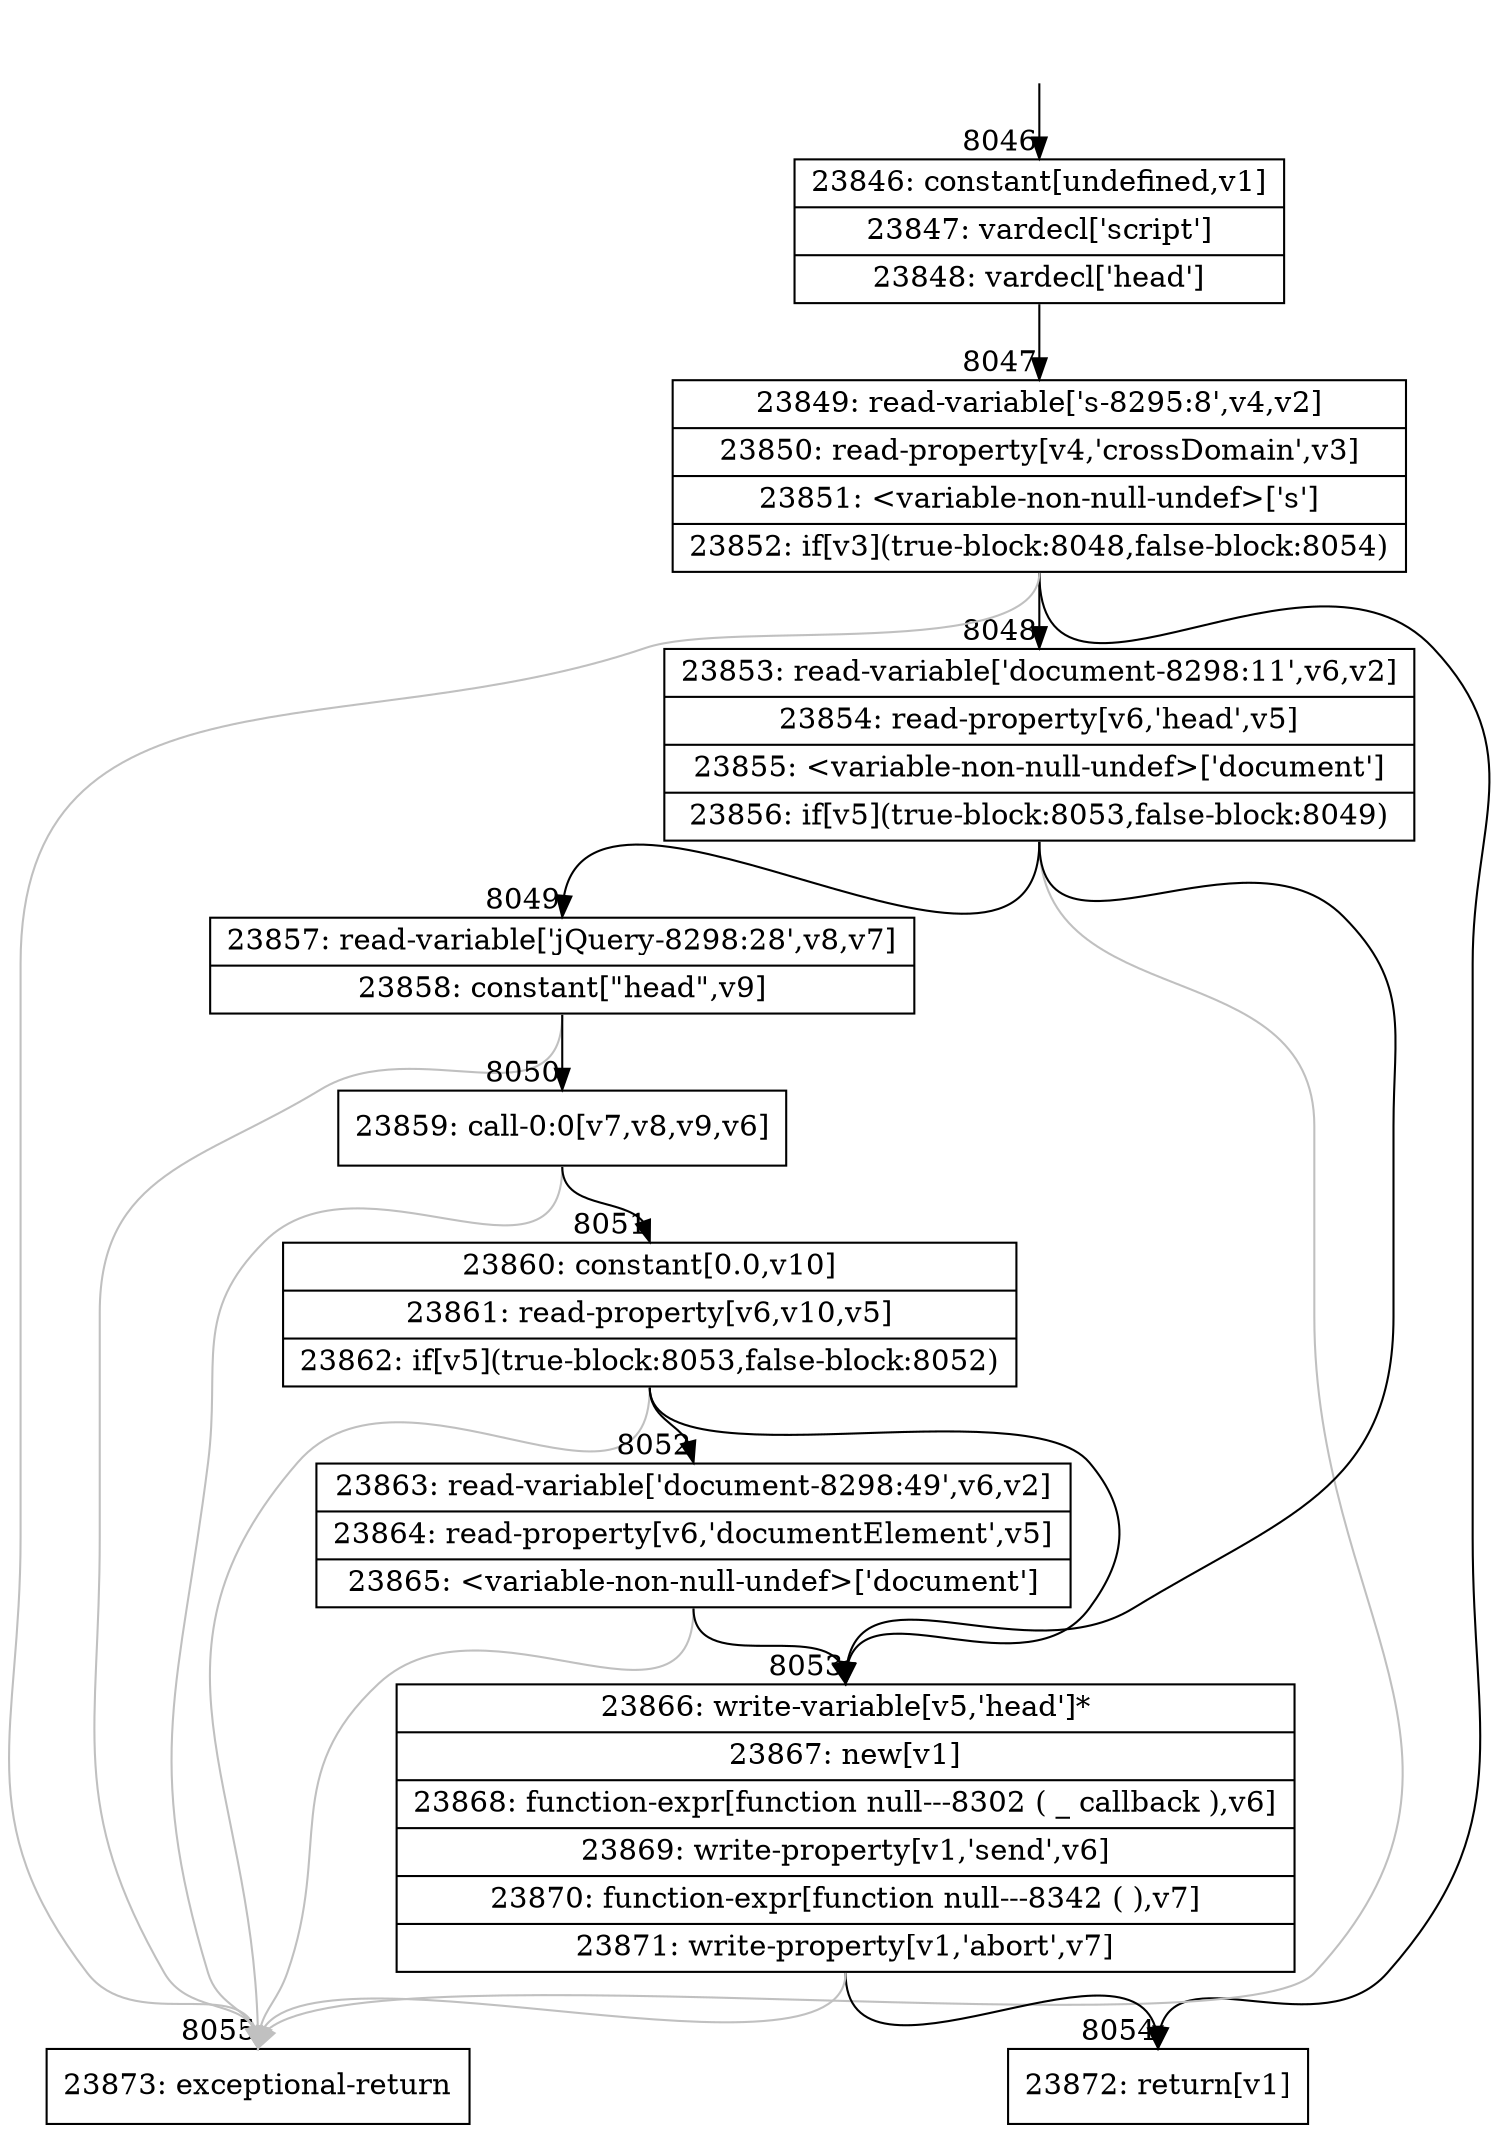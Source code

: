 digraph {
rankdir="TD"
BB_entry496[shape=none,label=""];
BB_entry496 -> BB8046 [tailport=s, headport=n, headlabel="    8046"]
BB8046 [shape=record label="{23846: constant[undefined,v1]|23847: vardecl['script']|23848: vardecl['head']}" ] 
BB8046 -> BB8047 [tailport=s, headport=n, headlabel="      8047"]
BB8047 [shape=record label="{23849: read-variable['s-8295:8',v4,v2]|23850: read-property[v4,'crossDomain',v3]|23851: \<variable-non-null-undef\>['s']|23852: if[v3](true-block:8048,false-block:8054)}" ] 
BB8047 -> BB8048 [tailport=s, headport=n, headlabel="      8048"]
BB8047 -> BB8054 [tailport=s, headport=n, headlabel="      8054"]
BB8047 -> BB8055 [tailport=s, headport=n, color=gray, headlabel="      8055"]
BB8048 [shape=record label="{23853: read-variable['document-8298:11',v6,v2]|23854: read-property[v6,'head',v5]|23855: \<variable-non-null-undef\>['document']|23856: if[v5](true-block:8053,false-block:8049)}" ] 
BB8048 -> BB8053 [tailport=s, headport=n, headlabel="      8053"]
BB8048 -> BB8049 [tailport=s, headport=n, headlabel="      8049"]
BB8048 -> BB8055 [tailport=s, headport=n, color=gray]
BB8049 [shape=record label="{23857: read-variable['jQuery-8298:28',v8,v7]|23858: constant[\"head\",v9]}" ] 
BB8049 -> BB8050 [tailport=s, headport=n, headlabel="      8050"]
BB8049 -> BB8055 [tailport=s, headport=n, color=gray]
BB8050 [shape=record label="{23859: call-0:0[v7,v8,v9,v6]}" ] 
BB8050 -> BB8051 [tailport=s, headport=n, headlabel="      8051"]
BB8050 -> BB8055 [tailport=s, headport=n, color=gray]
BB8051 [shape=record label="{23860: constant[0.0,v10]|23861: read-property[v6,v10,v5]|23862: if[v5](true-block:8053,false-block:8052)}" ] 
BB8051 -> BB8053 [tailport=s, headport=n]
BB8051 -> BB8052 [tailport=s, headport=n, headlabel="      8052"]
BB8051 -> BB8055 [tailport=s, headport=n, color=gray]
BB8052 [shape=record label="{23863: read-variable['document-8298:49',v6,v2]|23864: read-property[v6,'documentElement',v5]|23865: \<variable-non-null-undef\>['document']}" ] 
BB8052 -> BB8053 [tailport=s, headport=n]
BB8052 -> BB8055 [tailport=s, headport=n, color=gray]
BB8053 [shape=record label="{23866: write-variable[v5,'head']*|23867: new[v1]|23868: function-expr[function null---8302 ( _ callback ),v6]|23869: write-property[v1,'send',v6]|23870: function-expr[function null---8342 ( ),v7]|23871: write-property[v1,'abort',v7]}" ] 
BB8053 -> BB8054 [tailport=s, headport=n]
BB8053 -> BB8055 [tailport=s, headport=n, color=gray]
BB8054 [shape=record label="{23872: return[v1]}" ] 
BB8055 [shape=record label="{23873: exceptional-return}" ] 
}
